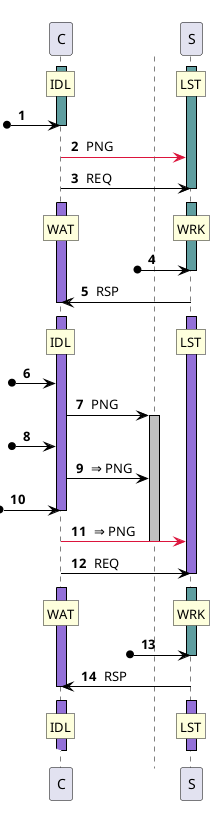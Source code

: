 @startuml
autonumber " <b>#</b> "
skinparam shadowing false
skinparam sequence {
ArrowColor Black
ActorBorderColor Black
LifeLineBorderColor Black
LifeLineBackgroundColor Black
ParticipantBorderColor Black
}
skinparam ControlBorderColor White
skinparam ControlBackgroundColor White
participant "C" as A0 order 10100
activate A0 #CadetBlue
participant "S" as A1 order 10200
activate A1 #CadetBlue
rnote over A0 : IDL
/ rnote over A1 : LST
?o-> A0
deactivate A0
A0 -[#Crimson]> A1 : PNG
deactivate A0
A0 -> A1 : REQ
deactivate A0
deactivate A1
autonumber stop
[-[#White]\ A0
autonumber resume
activate A0 #MediumPurple
activate A1 #CadetBlue
rnote over A0 : WAT
/ rnote over A1 : WRK
?o-> A1
deactivate A1
A1 -> A0 : RSP
deactivate A1
deactivate A0
autonumber stop
[-[#White]\ A0
autonumber resume
activate A1 #MediumPurple
activate A0 #MediumPurple
rnote over A1 : LST
/ rnote over A0 : IDL
?o-> A0
control " " as T0 order 10101
A0 -> T0 : PNG
activate T0 #Silver
?o-> A0
A0 -> T0 : &#8658; PNG
?o-> A0
deactivate A0
A0 -[#Crimson]> A1 : &#8658; PNG
deactivate T0
deactivate A0
A0 -> A1 : REQ
deactivate A0
deactivate A1
autonumber stop
[-[#White]\ A0
autonumber resume
activate A0 #MediumPurple
activate A1 #CadetBlue
rnote over A0 : WAT
/ rnote over A1 : WRK
?o-> A1
deactivate A1
A1 -> A0 : RSP
deactivate A1
deactivate A0
autonumber stop
[-[#White]\ A0
autonumber resume
activate A1 #MediumPurple
activate A0 #MediumPurple
rnote over A1 : LST
/ rnote over A0 : IDL
autonumber stop
[-[#White]\ A0
autonumber resume
deactivate A0
deactivate A1
@enduml
